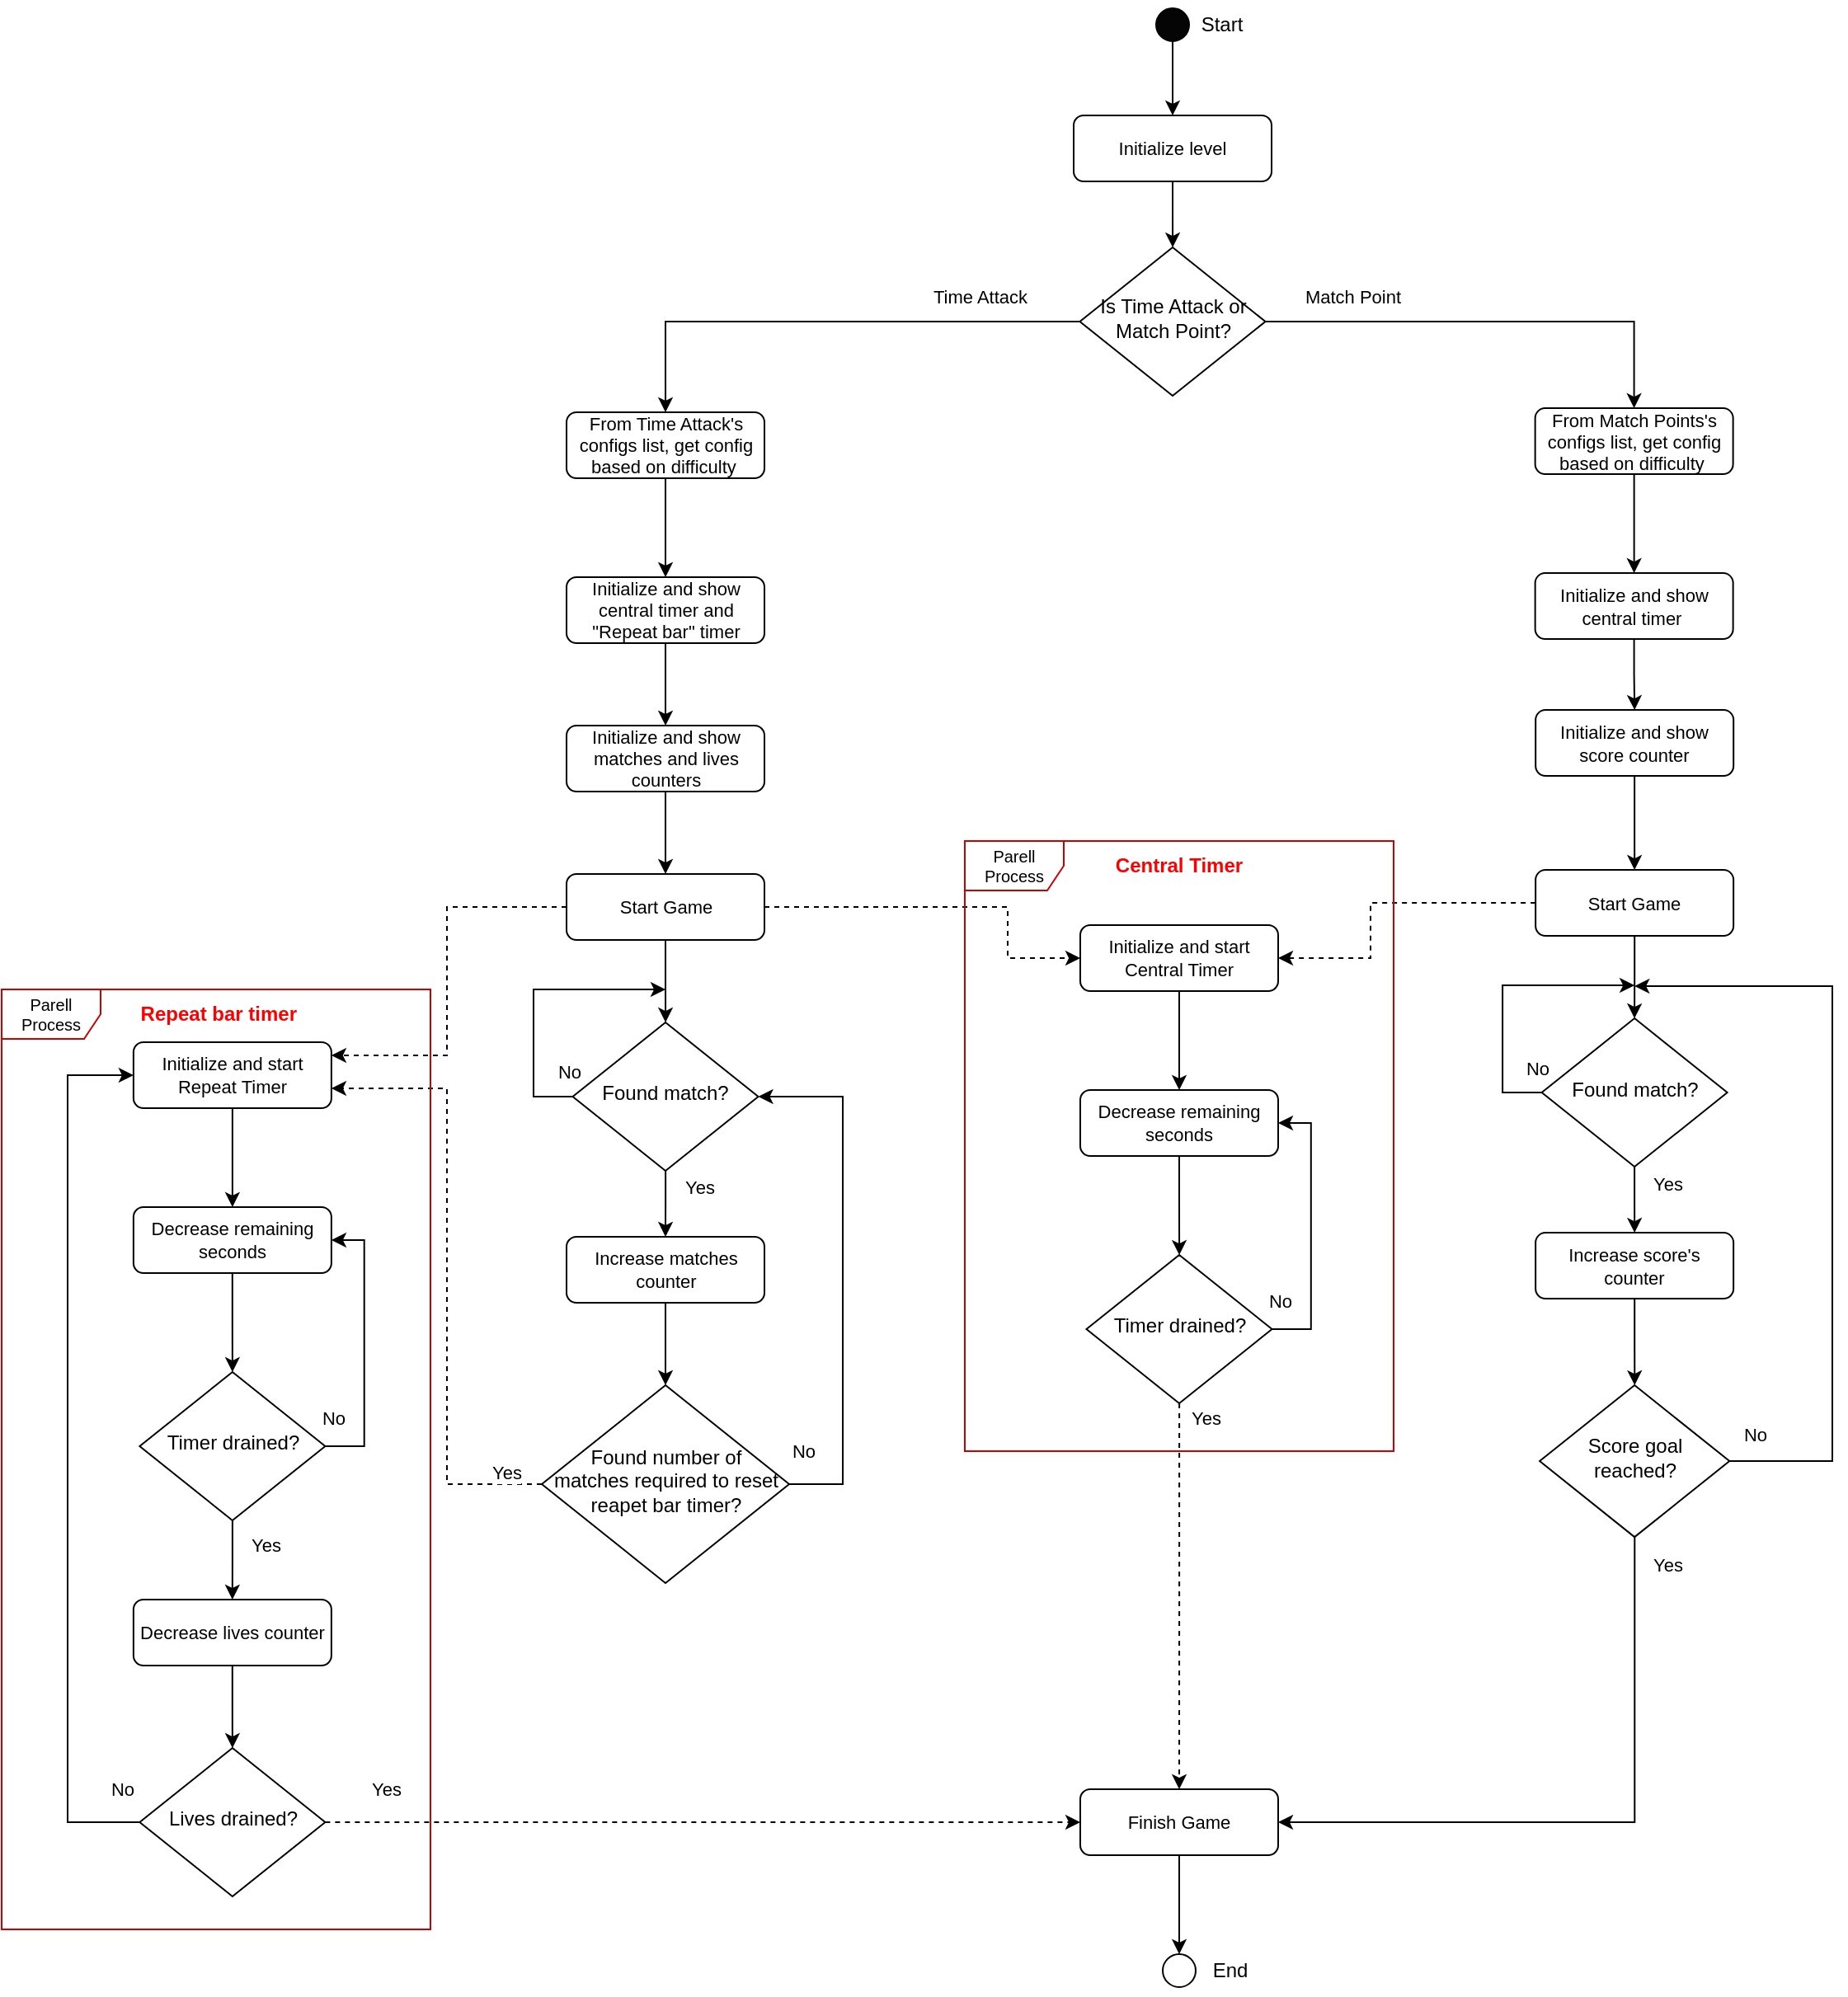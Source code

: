 <mxfile version="22.0.2" type="device">
  <diagram id="C5RBs43oDa-KdzZeNtuy" name="Page-1">
    <mxGraphModel dx="2823" dy="1178" grid="1" gridSize="10" guides="1" tooltips="1" connect="1" arrows="1" fold="1" page="1" pageScale="1" pageWidth="827" pageHeight="1169" math="0" shadow="0">
      <root>
        <mxCell id="WIyWlLk6GJQsqaUBKTNV-0" />
        <mxCell id="WIyWlLk6GJQsqaUBKTNV-1" parent="WIyWlLk6GJQsqaUBKTNV-0" />
        <mxCell id="26w8z32dXa9Xseuw0ZJ2-2" style="edgeStyle=orthogonalEdgeStyle;rounded=0;orthogonalLoop=1;jettySize=auto;html=1;" edge="1" parent="WIyWlLk6GJQsqaUBKTNV-1" source="uvONFodmPM9LEGw2IkII-8" target="26w8z32dXa9Xseuw0ZJ2-0">
          <mxGeometry relative="1" as="geometry" />
        </mxCell>
        <mxCell id="uvONFodmPM9LEGw2IkII-8" value="" style="ellipse;whiteSpace=wrap;html=1;aspect=fixed;fillColor=#050505;fontSize=14;" parent="WIyWlLk6GJQsqaUBKTNV-1" vertex="1">
          <mxGeometry x="410" y="105" width="20" height="20" as="geometry" />
        </mxCell>
        <mxCell id="uvONFodmPM9LEGw2IkII-70" value="Start" style="text;html=1;strokeColor=none;fillColor=none;align=center;verticalAlign=middle;whiteSpace=wrap;rounded=0;" parent="WIyWlLk6GJQsqaUBKTNV-1" vertex="1">
          <mxGeometry x="420" y="100" width="60" height="30" as="geometry" />
        </mxCell>
        <mxCell id="26w8z32dXa9Xseuw0ZJ2-6" style="edgeStyle=orthogonalEdgeStyle;rounded=0;orthogonalLoop=1;jettySize=auto;html=1;" edge="1" parent="WIyWlLk6GJQsqaUBKTNV-1" source="26w8z32dXa9Xseuw0ZJ2-0" target="26w8z32dXa9Xseuw0ZJ2-5">
          <mxGeometry relative="1" as="geometry" />
        </mxCell>
        <mxCell id="26w8z32dXa9Xseuw0ZJ2-0" value="Initialize level" style="rounded=1;whiteSpace=wrap;html=1;fontSize=11;glass=0;strokeWidth=1;shadow=0;" vertex="1" parent="WIyWlLk6GJQsqaUBKTNV-1">
          <mxGeometry x="360" y="170" width="120" height="40" as="geometry" />
        </mxCell>
        <mxCell id="26w8z32dXa9Xseuw0ZJ2-45" style="edgeStyle=orthogonalEdgeStyle;rounded=0;orthogonalLoop=1;jettySize=auto;html=1;entryX=0.5;entryY=0;entryDx=0;entryDy=0;" edge="1" parent="WIyWlLk6GJQsqaUBKTNV-1" source="26w8z32dXa9Xseuw0ZJ2-5" target="26w8z32dXa9Xseuw0ZJ2-9">
          <mxGeometry relative="1" as="geometry" />
        </mxCell>
        <mxCell id="26w8z32dXa9Xseuw0ZJ2-57" value="Time Attack" style="edgeLabel;html=1;align=center;verticalAlign=middle;resizable=0;points=[];" vertex="1" connectable="0" parent="26w8z32dXa9Xseuw0ZJ2-45">
          <mxGeometry x="-0.731" y="-1" relative="1" as="geometry">
            <mxPoint x="-20" y="-14" as="offset" />
          </mxGeometry>
        </mxCell>
        <mxCell id="26w8z32dXa9Xseuw0ZJ2-55" style="edgeStyle=orthogonalEdgeStyle;rounded=0;orthogonalLoop=1;jettySize=auto;html=1;" edge="1" parent="WIyWlLk6GJQsqaUBKTNV-1" source="26w8z32dXa9Xseuw0ZJ2-5" target="26w8z32dXa9Xseuw0ZJ2-51">
          <mxGeometry relative="1" as="geometry">
            <mxPoint x="566.25" y="290" as="sourcePoint" />
          </mxGeometry>
        </mxCell>
        <mxCell id="26w8z32dXa9Xseuw0ZJ2-56" value="Match Point" style="edgeLabel;html=1;align=center;verticalAlign=middle;resizable=0;points=[];" vertex="1" connectable="0" parent="26w8z32dXa9Xseuw0ZJ2-55">
          <mxGeometry x="-0.667" y="1" relative="1" as="geometry">
            <mxPoint x="6" y="-14" as="offset" />
          </mxGeometry>
        </mxCell>
        <mxCell id="26w8z32dXa9Xseuw0ZJ2-5" value="Is Time Attack or Match Point?" style="rhombus;whiteSpace=wrap;html=1;shadow=0;fontFamily=Helvetica;fontSize=12;align=center;strokeWidth=1;spacing=6;spacingTop=-4;verticalAlign=middle;" vertex="1" parent="WIyWlLk6GJQsqaUBKTNV-1">
          <mxGeometry x="363.75" y="250" width="112.5" height="90" as="geometry" />
        </mxCell>
        <mxCell id="26w8z32dXa9Xseuw0ZJ2-47" style="edgeStyle=orthogonalEdgeStyle;rounded=0;orthogonalLoop=1;jettySize=auto;html=1;entryX=0.5;entryY=0;entryDx=0;entryDy=0;" edge="1" parent="WIyWlLk6GJQsqaUBKTNV-1" source="26w8z32dXa9Xseuw0ZJ2-9" target="26w8z32dXa9Xseuw0ZJ2-46">
          <mxGeometry relative="1" as="geometry" />
        </mxCell>
        <mxCell id="26w8z32dXa9Xseuw0ZJ2-9" value="From Time Attack&#39;s configs list, get config based on difficulty&amp;nbsp;" style="rounded=1;whiteSpace=wrap;html=1;fontSize=11;glass=0;strokeWidth=1;shadow=0;" vertex="1" parent="WIyWlLk6GJQsqaUBKTNV-1">
          <mxGeometry x="52.51" y="350" width="120" height="40" as="geometry" />
        </mxCell>
        <mxCell id="26w8z32dXa9Xseuw0ZJ2-49" style="edgeStyle=orthogonalEdgeStyle;rounded=0;orthogonalLoop=1;jettySize=auto;html=1;" edge="1" parent="WIyWlLk6GJQsqaUBKTNV-1" source="26w8z32dXa9Xseuw0ZJ2-46" target="26w8z32dXa9Xseuw0ZJ2-48">
          <mxGeometry relative="1" as="geometry" />
        </mxCell>
        <mxCell id="26w8z32dXa9Xseuw0ZJ2-46" value="Initialize and show central timer and &quot;Repeat bar&quot; timer" style="rounded=1;whiteSpace=wrap;html=1;fontSize=11;glass=0;strokeWidth=1;shadow=0;" vertex="1" parent="WIyWlLk6GJQsqaUBKTNV-1">
          <mxGeometry x="52.51" y="450" width="120" height="40" as="geometry" />
        </mxCell>
        <mxCell id="26w8z32dXa9Xseuw0ZJ2-63" style="edgeStyle=orthogonalEdgeStyle;rounded=0;orthogonalLoop=1;jettySize=auto;html=1;" edge="1" parent="WIyWlLk6GJQsqaUBKTNV-1" source="26w8z32dXa9Xseuw0ZJ2-48" target="26w8z32dXa9Xseuw0ZJ2-59">
          <mxGeometry relative="1" as="geometry" />
        </mxCell>
        <mxCell id="26w8z32dXa9Xseuw0ZJ2-48" value="Initialize and show matches and lives counters" style="rounded=1;whiteSpace=wrap;html=1;fontSize=11;glass=0;strokeWidth=1;shadow=0;" vertex="1" parent="WIyWlLk6GJQsqaUBKTNV-1">
          <mxGeometry x="52.51" y="540" width="120" height="40" as="geometry" />
        </mxCell>
        <mxCell id="26w8z32dXa9Xseuw0ZJ2-50" style="edgeStyle=orthogonalEdgeStyle;rounded=0;orthogonalLoop=1;jettySize=auto;html=1;entryX=0.5;entryY=0;entryDx=0;entryDy=0;" edge="1" parent="WIyWlLk6GJQsqaUBKTNV-1" source="26w8z32dXa9Xseuw0ZJ2-51" target="26w8z32dXa9Xseuw0ZJ2-53">
          <mxGeometry relative="1" as="geometry" />
        </mxCell>
        <mxCell id="26w8z32dXa9Xseuw0ZJ2-51" value="From Match Points&#39;s configs list, get config based on difficulty&amp;nbsp;" style="rounded=1;whiteSpace=wrap;html=1;fontSize=11;glass=0;strokeWidth=1;shadow=0;" vertex="1" parent="WIyWlLk6GJQsqaUBKTNV-1">
          <mxGeometry x="639.82" y="347.54" width="120" height="40" as="geometry" />
        </mxCell>
        <mxCell id="26w8z32dXa9Xseuw0ZJ2-52" style="edgeStyle=orthogonalEdgeStyle;rounded=0;orthogonalLoop=1;jettySize=auto;html=1;" edge="1" parent="WIyWlLk6GJQsqaUBKTNV-1" source="26w8z32dXa9Xseuw0ZJ2-53" target="26w8z32dXa9Xseuw0ZJ2-54">
          <mxGeometry relative="1" as="geometry" />
        </mxCell>
        <mxCell id="26w8z32dXa9Xseuw0ZJ2-53" value="Initialize and show central timer&amp;nbsp;" style="rounded=1;whiteSpace=wrap;html=1;fontSize=11;glass=0;strokeWidth=1;shadow=0;" vertex="1" parent="WIyWlLk6GJQsqaUBKTNV-1">
          <mxGeometry x="639.82" y="447.54" width="120" height="40" as="geometry" />
        </mxCell>
        <mxCell id="26w8z32dXa9Xseuw0ZJ2-130" style="edgeStyle=orthogonalEdgeStyle;rounded=0;orthogonalLoop=1;jettySize=auto;html=1;entryX=0.5;entryY=0;entryDx=0;entryDy=0;" edge="1" parent="WIyWlLk6GJQsqaUBKTNV-1" source="26w8z32dXa9Xseuw0ZJ2-54" target="26w8z32dXa9Xseuw0ZJ2-118">
          <mxGeometry relative="1" as="geometry" />
        </mxCell>
        <mxCell id="26w8z32dXa9Xseuw0ZJ2-54" value="Initialize and show score counter" style="rounded=1;whiteSpace=wrap;html=1;fontSize=11;glass=0;strokeWidth=1;shadow=0;" vertex="1" parent="WIyWlLk6GJQsqaUBKTNV-1">
          <mxGeometry x="640.09" y="530.54" width="120" height="40" as="geometry" />
        </mxCell>
        <mxCell id="26w8z32dXa9Xseuw0ZJ2-65" style="edgeStyle=orthogonalEdgeStyle;rounded=0;orthogonalLoop=1;jettySize=auto;html=1;" edge="1" parent="WIyWlLk6GJQsqaUBKTNV-1" source="26w8z32dXa9Xseuw0ZJ2-59" target="26w8z32dXa9Xseuw0ZJ2-64">
          <mxGeometry relative="1" as="geometry" />
        </mxCell>
        <mxCell id="26w8z32dXa9Xseuw0ZJ2-91" style="edgeStyle=orthogonalEdgeStyle;rounded=0;orthogonalLoop=1;jettySize=auto;html=1;dashed=1;" edge="1" parent="WIyWlLk6GJQsqaUBKTNV-1" source="26w8z32dXa9Xseuw0ZJ2-59" target="26w8z32dXa9Xseuw0ZJ2-80">
          <mxGeometry relative="1" as="geometry">
            <Array as="points">
              <mxPoint x="-20" y="650" />
              <mxPoint x="-20" y="740" />
            </Array>
          </mxGeometry>
        </mxCell>
        <mxCell id="26w8z32dXa9Xseuw0ZJ2-151" style="edgeStyle=orthogonalEdgeStyle;rounded=0;orthogonalLoop=1;jettySize=auto;html=1;dashed=1;" edge="1" parent="WIyWlLk6GJQsqaUBKTNV-1" source="26w8z32dXa9Xseuw0ZJ2-59" target="26w8z32dXa9Xseuw0ZJ2-137">
          <mxGeometry relative="1" as="geometry">
            <Array as="points">
              <mxPoint x="320" y="650" />
              <mxPoint x="320" y="681" />
            </Array>
          </mxGeometry>
        </mxCell>
        <mxCell id="26w8z32dXa9Xseuw0ZJ2-59" value="Start Game" style="rounded=1;whiteSpace=wrap;html=1;fontSize=11;glass=0;strokeWidth=1;shadow=0;" vertex="1" parent="WIyWlLk6GJQsqaUBKTNV-1">
          <mxGeometry x="52.51" y="630" width="120" height="40" as="geometry" />
        </mxCell>
        <mxCell id="26w8z32dXa9Xseuw0ZJ2-66" style="edgeStyle=orthogonalEdgeStyle;rounded=0;orthogonalLoop=1;jettySize=auto;html=1;" edge="1" parent="WIyWlLk6GJQsqaUBKTNV-1" source="26w8z32dXa9Xseuw0ZJ2-64">
          <mxGeometry relative="1" as="geometry">
            <mxPoint x="112.51" y="700" as="targetPoint" />
            <Array as="points">
              <mxPoint x="32.51" y="765" />
              <mxPoint x="32.51" y="700" />
              <mxPoint x="52.51" y="700" />
            </Array>
          </mxGeometry>
        </mxCell>
        <mxCell id="26w8z32dXa9Xseuw0ZJ2-67" value="No" style="edgeLabel;html=1;align=center;verticalAlign=middle;resizable=0;points=[];" vertex="1" connectable="0" parent="26w8z32dXa9Xseuw0ZJ2-66">
          <mxGeometry x="-0.856" y="2" relative="1" as="geometry">
            <mxPoint x="9" y="-17" as="offset" />
          </mxGeometry>
        </mxCell>
        <mxCell id="26w8z32dXa9Xseuw0ZJ2-69" style="edgeStyle=orthogonalEdgeStyle;rounded=0;orthogonalLoop=1;jettySize=auto;html=1;" edge="1" parent="WIyWlLk6GJQsqaUBKTNV-1" source="26w8z32dXa9Xseuw0ZJ2-64" target="26w8z32dXa9Xseuw0ZJ2-68">
          <mxGeometry relative="1" as="geometry" />
        </mxCell>
        <mxCell id="26w8z32dXa9Xseuw0ZJ2-70" value="Yes" style="edgeLabel;html=1;align=center;verticalAlign=middle;resizable=0;points=[];" vertex="1" connectable="0" parent="26w8z32dXa9Xseuw0ZJ2-69">
          <mxGeometry x="-0.498" y="-3" relative="1" as="geometry">
            <mxPoint x="23" as="offset" />
          </mxGeometry>
        </mxCell>
        <mxCell id="26w8z32dXa9Xseuw0ZJ2-64" value="Found match?" style="rhombus;whiteSpace=wrap;html=1;shadow=0;fontFamily=Helvetica;fontSize=12;align=center;strokeWidth=1;spacing=6;spacingTop=-4;verticalAlign=middle;" vertex="1" parent="WIyWlLk6GJQsqaUBKTNV-1">
          <mxGeometry x="56.26" y="720" width="112.5" height="90" as="geometry" />
        </mxCell>
        <mxCell id="26w8z32dXa9Xseuw0ZJ2-72" style="edgeStyle=orthogonalEdgeStyle;rounded=0;orthogonalLoop=1;jettySize=auto;html=1;" edge="1" parent="WIyWlLk6GJQsqaUBKTNV-1" source="26w8z32dXa9Xseuw0ZJ2-68" target="26w8z32dXa9Xseuw0ZJ2-71">
          <mxGeometry relative="1" as="geometry" />
        </mxCell>
        <mxCell id="26w8z32dXa9Xseuw0ZJ2-68" value="Increase matches counter" style="rounded=1;whiteSpace=wrap;html=1;fontSize=11;glass=0;strokeWidth=1;shadow=0;" vertex="1" parent="WIyWlLk6GJQsqaUBKTNV-1">
          <mxGeometry x="52.51" y="850" width="120" height="40" as="geometry" />
        </mxCell>
        <mxCell id="26w8z32dXa9Xseuw0ZJ2-73" style="edgeStyle=orthogonalEdgeStyle;rounded=0;orthogonalLoop=1;jettySize=auto;html=1;" edge="1" parent="WIyWlLk6GJQsqaUBKTNV-1" source="26w8z32dXa9Xseuw0ZJ2-71" target="26w8z32dXa9Xseuw0ZJ2-64">
          <mxGeometry relative="1" as="geometry">
            <mxPoint x="182.51" y="700" as="targetPoint" />
            <Array as="points">
              <mxPoint x="220" y="1000" />
              <mxPoint x="220" y="765" />
            </Array>
          </mxGeometry>
        </mxCell>
        <mxCell id="26w8z32dXa9Xseuw0ZJ2-74" value="No" style="edgeLabel;html=1;align=center;verticalAlign=middle;resizable=0;points=[];" vertex="1" connectable="0" parent="26w8z32dXa9Xseuw0ZJ2-73">
          <mxGeometry x="-0.91" y="-2" relative="1" as="geometry">
            <mxPoint x="-6" y="-22" as="offset" />
          </mxGeometry>
        </mxCell>
        <mxCell id="26w8z32dXa9Xseuw0ZJ2-92" style="edgeStyle=orthogonalEdgeStyle;rounded=0;orthogonalLoop=1;jettySize=auto;html=1;dashed=1;" edge="1" parent="WIyWlLk6GJQsqaUBKTNV-1" source="26w8z32dXa9Xseuw0ZJ2-71" target="26w8z32dXa9Xseuw0ZJ2-80">
          <mxGeometry relative="1" as="geometry">
            <Array as="points">
              <mxPoint x="-20" y="1000" />
              <mxPoint x="-20" y="760" />
            </Array>
          </mxGeometry>
        </mxCell>
        <mxCell id="26w8z32dXa9Xseuw0ZJ2-93" value="Yes" style="edgeLabel;html=1;align=center;verticalAlign=middle;resizable=0;points=[];" vertex="1" connectable="0" parent="26w8z32dXa9Xseuw0ZJ2-92">
          <mxGeometry x="-0.508" y="2" relative="1" as="geometry">
            <mxPoint x="38" y="26" as="offset" />
          </mxGeometry>
        </mxCell>
        <mxCell id="26w8z32dXa9Xseuw0ZJ2-71" value="Found number of matches required to reset reapet bar timer?" style="rhombus;whiteSpace=wrap;html=1;shadow=0;fontFamily=Helvetica;fontSize=12;align=center;strokeWidth=1;spacing=6;spacingTop=-4;verticalAlign=middle;" vertex="1" parent="WIyWlLk6GJQsqaUBKTNV-1">
          <mxGeometry x="37.51" y="940" width="150" height="120" as="geometry" />
        </mxCell>
        <mxCell id="26w8z32dXa9Xseuw0ZJ2-79" value="&lt;font color=&quot;#ff0000&quot;&gt;&lt;b&gt;&amp;nbsp;Repeat bar timer&lt;/b&gt;&lt;/font&gt;" style="text;html=1;strokeColor=none;fillColor=none;align=center;verticalAlign=middle;whiteSpace=wrap;rounded=0;" vertex="1" parent="WIyWlLk6GJQsqaUBKTNV-1">
          <mxGeometry x="-290" y="700" width="260" height="30" as="geometry" />
        </mxCell>
        <mxCell id="26w8z32dXa9Xseuw0ZJ2-87" style="edgeStyle=orthogonalEdgeStyle;rounded=0;orthogonalLoop=1;jettySize=auto;html=1;entryX=0.5;entryY=0;entryDx=0;entryDy=0;" edge="1" parent="WIyWlLk6GJQsqaUBKTNV-1" source="26w8z32dXa9Xseuw0ZJ2-80" target="26w8z32dXa9Xseuw0ZJ2-86">
          <mxGeometry relative="1" as="geometry" />
        </mxCell>
        <mxCell id="26w8z32dXa9Xseuw0ZJ2-80" value="Initialize and start Repeat Timer" style="rounded=1;whiteSpace=wrap;html=1;fontSize=11;glass=0;strokeWidth=1;shadow=0;" vertex="1" parent="WIyWlLk6GJQsqaUBKTNV-1">
          <mxGeometry x="-210.06" y="732" width="120" height="40" as="geometry" />
        </mxCell>
        <mxCell id="26w8z32dXa9Xseuw0ZJ2-94" style="edgeStyle=orthogonalEdgeStyle;rounded=0;orthogonalLoop=1;jettySize=auto;html=1;" edge="1" parent="WIyWlLk6GJQsqaUBKTNV-1" source="26w8z32dXa9Xseuw0ZJ2-82" target="26w8z32dXa9Xseuw0ZJ2-86">
          <mxGeometry relative="1" as="geometry">
            <Array as="points">
              <mxPoint x="-70.14" y="977" />
              <mxPoint x="-70.14" y="852" />
            </Array>
          </mxGeometry>
        </mxCell>
        <mxCell id="26w8z32dXa9Xseuw0ZJ2-95" value="No" style="edgeLabel;html=1;align=center;verticalAlign=middle;resizable=0;points=[];" vertex="1" connectable="0" parent="26w8z32dXa9Xseuw0ZJ2-94">
          <mxGeometry x="-0.759" y="1" relative="1" as="geometry">
            <mxPoint x="-16" y="-16" as="offset" />
          </mxGeometry>
        </mxCell>
        <mxCell id="26w8z32dXa9Xseuw0ZJ2-106" style="edgeStyle=orthogonalEdgeStyle;rounded=0;orthogonalLoop=1;jettySize=auto;html=1;" edge="1" parent="WIyWlLk6GJQsqaUBKTNV-1" source="26w8z32dXa9Xseuw0ZJ2-82" target="26w8z32dXa9Xseuw0ZJ2-105">
          <mxGeometry relative="1" as="geometry" />
        </mxCell>
        <mxCell id="26w8z32dXa9Xseuw0ZJ2-115" value="Yes" style="edgeLabel;html=1;align=center;verticalAlign=middle;resizable=0;points=[];" vertex="1" connectable="0" parent="26w8z32dXa9Xseuw0ZJ2-106">
          <mxGeometry x="-0.388" y="-1" relative="1" as="geometry">
            <mxPoint x="21" as="offset" />
          </mxGeometry>
        </mxCell>
        <mxCell id="26w8z32dXa9Xseuw0ZJ2-82" value="Timer drained?" style="rhombus;whiteSpace=wrap;html=1;shadow=0;fontFamily=Helvetica;fontSize=12;align=center;strokeWidth=1;spacing=6;spacingTop=-4;verticalAlign=middle;" vertex="1" parent="WIyWlLk6GJQsqaUBKTNV-1">
          <mxGeometry x="-206.31" y="932" width="112.5" height="90" as="geometry" />
        </mxCell>
        <mxCell id="26w8z32dXa9Xseuw0ZJ2-88" style="edgeStyle=orthogonalEdgeStyle;rounded=0;orthogonalLoop=1;jettySize=auto;html=1;" edge="1" parent="WIyWlLk6GJQsqaUBKTNV-1" source="26w8z32dXa9Xseuw0ZJ2-86" target="26w8z32dXa9Xseuw0ZJ2-82">
          <mxGeometry relative="1" as="geometry" />
        </mxCell>
        <mxCell id="26w8z32dXa9Xseuw0ZJ2-86" value="Decrease remaining seconds" style="rounded=1;whiteSpace=wrap;html=1;fontSize=11;glass=0;strokeWidth=1;shadow=0;" vertex="1" parent="WIyWlLk6GJQsqaUBKTNV-1">
          <mxGeometry x="-210.06" y="832" width="120" height="40" as="geometry" />
        </mxCell>
        <mxCell id="26w8z32dXa9Xseuw0ZJ2-178" style="edgeStyle=orthogonalEdgeStyle;rounded=0;orthogonalLoop=1;jettySize=auto;html=1;" edge="1" parent="WIyWlLk6GJQsqaUBKTNV-1" source="26w8z32dXa9Xseuw0ZJ2-102" target="26w8z32dXa9Xseuw0ZJ2-175">
          <mxGeometry relative="1" as="geometry" />
        </mxCell>
        <mxCell id="26w8z32dXa9Xseuw0ZJ2-102" value="Finish Game" style="rounded=1;whiteSpace=wrap;html=1;fontSize=11;glass=0;strokeWidth=1;shadow=0;" vertex="1" parent="WIyWlLk6GJQsqaUBKTNV-1">
          <mxGeometry x="364" y="1185" width="120" height="40" as="geometry" />
        </mxCell>
        <mxCell id="26w8z32dXa9Xseuw0ZJ2-108" style="edgeStyle=orthogonalEdgeStyle;rounded=0;orthogonalLoop=1;jettySize=auto;html=1;" edge="1" parent="WIyWlLk6GJQsqaUBKTNV-1" source="26w8z32dXa9Xseuw0ZJ2-105" target="26w8z32dXa9Xseuw0ZJ2-107">
          <mxGeometry relative="1" as="geometry" />
        </mxCell>
        <mxCell id="26w8z32dXa9Xseuw0ZJ2-105" value="Decrease lives counter" style="rounded=1;whiteSpace=wrap;html=1;fontSize=11;glass=0;strokeWidth=1;shadow=0;" vertex="1" parent="WIyWlLk6GJQsqaUBKTNV-1">
          <mxGeometry x="-210.06" y="1070" width="120" height="40" as="geometry" />
        </mxCell>
        <mxCell id="26w8z32dXa9Xseuw0ZJ2-109" style="edgeStyle=orthogonalEdgeStyle;rounded=0;orthogonalLoop=1;jettySize=auto;html=1;entryX=0;entryY=0.5;entryDx=0;entryDy=0;dashed=1;" edge="1" parent="WIyWlLk6GJQsqaUBKTNV-1" source="26w8z32dXa9Xseuw0ZJ2-107" target="26w8z32dXa9Xseuw0ZJ2-102">
          <mxGeometry relative="1" as="geometry" />
        </mxCell>
        <mxCell id="26w8z32dXa9Xseuw0ZJ2-110" value="Yes" style="edgeLabel;html=1;align=center;verticalAlign=middle;resizable=0;points=[];" vertex="1" connectable="0" parent="26w8z32dXa9Xseuw0ZJ2-109">
          <mxGeometry x="-0.655" y="-3" relative="1" as="geometry">
            <mxPoint x="-42" y="-23" as="offset" />
          </mxGeometry>
        </mxCell>
        <mxCell id="26w8z32dXa9Xseuw0ZJ2-111" style="edgeStyle=orthogonalEdgeStyle;rounded=0;orthogonalLoop=1;jettySize=auto;html=1;entryX=0;entryY=0.5;entryDx=0;entryDy=0;" edge="1" parent="WIyWlLk6GJQsqaUBKTNV-1" source="26w8z32dXa9Xseuw0ZJ2-107" target="26w8z32dXa9Xseuw0ZJ2-80">
          <mxGeometry relative="1" as="geometry">
            <Array as="points">
              <mxPoint x="-250.0" y="1205" />
              <mxPoint x="-250.0" y="752" />
            </Array>
          </mxGeometry>
        </mxCell>
        <mxCell id="26w8z32dXa9Xseuw0ZJ2-112" value="No" style="edgeLabel;html=1;align=center;verticalAlign=middle;resizable=0;points=[];" vertex="1" connectable="0" parent="26w8z32dXa9Xseuw0ZJ2-111">
          <mxGeometry x="-0.953" relative="1" as="geometry">
            <mxPoint x="2" y="-20" as="offset" />
          </mxGeometry>
        </mxCell>
        <mxCell id="26w8z32dXa9Xseuw0ZJ2-107" value="Lives drained?" style="rhombus;whiteSpace=wrap;html=1;shadow=0;fontFamily=Helvetica;fontSize=12;align=center;strokeWidth=1;spacing=6;spacingTop=-4;verticalAlign=middle;" vertex="1" parent="WIyWlLk6GJQsqaUBKTNV-1">
          <mxGeometry x="-206.31" y="1160" width="112.5" height="90" as="geometry" />
        </mxCell>
        <mxCell id="26w8z32dXa9Xseuw0ZJ2-114" value="Parell Process" style="shape=umlFrame;whiteSpace=wrap;html=1;pointerEvents=0;fontSize=10;strokeColor=#CC0000;" vertex="1" parent="WIyWlLk6GJQsqaUBKTNV-1">
          <mxGeometry x="-290" y="700" width="260" height="570" as="geometry" />
        </mxCell>
        <mxCell id="26w8z32dXa9Xseuw0ZJ2-117" style="edgeStyle=orthogonalEdgeStyle;rounded=0;orthogonalLoop=1;jettySize=auto;html=1;" edge="1" parent="WIyWlLk6GJQsqaUBKTNV-1" source="26w8z32dXa9Xseuw0ZJ2-118" target="26w8z32dXa9Xseuw0ZJ2-123">
          <mxGeometry relative="1" as="geometry" />
        </mxCell>
        <mxCell id="26w8z32dXa9Xseuw0ZJ2-152" style="edgeStyle=orthogonalEdgeStyle;rounded=0;orthogonalLoop=1;jettySize=auto;html=1;dashed=1;" edge="1" parent="WIyWlLk6GJQsqaUBKTNV-1" source="26w8z32dXa9Xseuw0ZJ2-118" target="26w8z32dXa9Xseuw0ZJ2-137">
          <mxGeometry relative="1" as="geometry">
            <Array as="points">
              <mxPoint x="540" y="647" />
              <mxPoint x="540" y="681" />
            </Array>
          </mxGeometry>
        </mxCell>
        <mxCell id="26w8z32dXa9Xseuw0ZJ2-118" value="Start Game" style="rounded=1;whiteSpace=wrap;html=1;fontSize=11;glass=0;strokeWidth=1;shadow=0;" vertex="1" parent="WIyWlLk6GJQsqaUBKTNV-1">
          <mxGeometry x="640.07" y="627.54" width="120" height="40" as="geometry" />
        </mxCell>
        <mxCell id="26w8z32dXa9Xseuw0ZJ2-119" style="edgeStyle=orthogonalEdgeStyle;rounded=0;orthogonalLoop=1;jettySize=auto;html=1;" edge="1" parent="WIyWlLk6GJQsqaUBKTNV-1" source="26w8z32dXa9Xseuw0ZJ2-123">
          <mxGeometry relative="1" as="geometry">
            <mxPoint x="700.07" y="697.54" as="targetPoint" />
            <Array as="points">
              <mxPoint x="620.07" y="762.54" />
              <mxPoint x="620.07" y="697.54" />
              <mxPoint x="640.07" y="697.54" />
            </Array>
          </mxGeometry>
        </mxCell>
        <mxCell id="26w8z32dXa9Xseuw0ZJ2-120" value="No" style="edgeLabel;html=1;align=center;verticalAlign=middle;resizable=0;points=[];" vertex="1" connectable="0" parent="26w8z32dXa9Xseuw0ZJ2-119">
          <mxGeometry x="-0.856" y="2" relative="1" as="geometry">
            <mxPoint x="9" y="-17" as="offset" />
          </mxGeometry>
        </mxCell>
        <mxCell id="26w8z32dXa9Xseuw0ZJ2-121" style="edgeStyle=orthogonalEdgeStyle;rounded=0;orthogonalLoop=1;jettySize=auto;html=1;" edge="1" parent="WIyWlLk6GJQsqaUBKTNV-1" source="26w8z32dXa9Xseuw0ZJ2-123" target="26w8z32dXa9Xseuw0ZJ2-125">
          <mxGeometry relative="1" as="geometry" />
        </mxCell>
        <mxCell id="26w8z32dXa9Xseuw0ZJ2-122" value="Yes" style="edgeLabel;html=1;align=center;verticalAlign=middle;resizable=0;points=[];" vertex="1" connectable="0" parent="26w8z32dXa9Xseuw0ZJ2-121">
          <mxGeometry x="-0.498" y="-3" relative="1" as="geometry">
            <mxPoint x="23" as="offset" />
          </mxGeometry>
        </mxCell>
        <mxCell id="26w8z32dXa9Xseuw0ZJ2-123" value="Found match?" style="rhombus;whiteSpace=wrap;html=1;shadow=0;fontFamily=Helvetica;fontSize=12;align=center;strokeWidth=1;spacing=6;spacingTop=-4;verticalAlign=middle;" vertex="1" parent="WIyWlLk6GJQsqaUBKTNV-1">
          <mxGeometry x="643.82" y="717.54" width="112.5" height="90" as="geometry" />
        </mxCell>
        <mxCell id="26w8z32dXa9Xseuw0ZJ2-124" style="edgeStyle=orthogonalEdgeStyle;rounded=0;orthogonalLoop=1;jettySize=auto;html=1;" edge="1" parent="WIyWlLk6GJQsqaUBKTNV-1" source="26w8z32dXa9Xseuw0ZJ2-125" target="26w8z32dXa9Xseuw0ZJ2-129">
          <mxGeometry relative="1" as="geometry" />
        </mxCell>
        <mxCell id="26w8z32dXa9Xseuw0ZJ2-125" value="Increase score&#39;s counter" style="rounded=1;whiteSpace=wrap;html=1;fontSize=11;glass=0;strokeWidth=1;shadow=0;" vertex="1" parent="WIyWlLk6GJQsqaUBKTNV-1">
          <mxGeometry x="640.07" y="847.54" width="120" height="40" as="geometry" />
        </mxCell>
        <mxCell id="26w8z32dXa9Xseuw0ZJ2-126" style="edgeStyle=orthogonalEdgeStyle;rounded=0;orthogonalLoop=1;jettySize=auto;html=1;" edge="1" parent="WIyWlLk6GJQsqaUBKTNV-1" source="26w8z32dXa9Xseuw0ZJ2-129">
          <mxGeometry relative="1" as="geometry">
            <mxPoint x="700.07" y="697.54" as="targetPoint" />
            <Array as="points">
              <mxPoint x="820" y="986" />
              <mxPoint x="820" y="698" />
              <mxPoint x="700" y="698" />
            </Array>
          </mxGeometry>
        </mxCell>
        <mxCell id="26w8z32dXa9Xseuw0ZJ2-127" value="No" style="edgeLabel;html=1;align=center;verticalAlign=middle;resizable=0;points=[];" vertex="1" connectable="0" parent="26w8z32dXa9Xseuw0ZJ2-126">
          <mxGeometry x="-0.91" y="-2" relative="1" as="geometry">
            <mxPoint x="-6" y="-18" as="offset" />
          </mxGeometry>
        </mxCell>
        <mxCell id="26w8z32dXa9Xseuw0ZJ2-132" style="edgeStyle=orthogonalEdgeStyle;rounded=0;orthogonalLoop=1;jettySize=auto;html=1;" edge="1" parent="WIyWlLk6GJQsqaUBKTNV-1" source="26w8z32dXa9Xseuw0ZJ2-129" target="26w8z32dXa9Xseuw0ZJ2-102">
          <mxGeometry relative="1" as="geometry">
            <Array as="points">
              <mxPoint x="700" y="1205" />
            </Array>
          </mxGeometry>
        </mxCell>
        <mxCell id="26w8z32dXa9Xseuw0ZJ2-133" value="Yes" style="edgeLabel;html=1;align=center;verticalAlign=middle;resizable=0;points=[];" vertex="1" connectable="0" parent="26w8z32dXa9Xseuw0ZJ2-132">
          <mxGeometry x="-0.725" y="-3" relative="1" as="geometry">
            <mxPoint x="23" y="-37" as="offset" />
          </mxGeometry>
        </mxCell>
        <mxCell id="26w8z32dXa9Xseuw0ZJ2-129" value="Score goal reached?" style="rhombus;whiteSpace=wrap;html=1;shadow=0;fontFamily=Helvetica;fontSize=12;align=center;strokeWidth=1;spacing=6;spacingTop=-4;verticalAlign=middle;" vertex="1" parent="WIyWlLk6GJQsqaUBKTNV-1">
          <mxGeometry x="642.56" y="940" width="115.07" height="92.06" as="geometry" />
        </mxCell>
        <mxCell id="26w8z32dXa9Xseuw0ZJ2-134" value="Parell Process" style="shape=umlFrame;whiteSpace=wrap;html=1;pointerEvents=0;fontSize=10;strokeColor=#CC0000;" vertex="1" parent="WIyWlLk6GJQsqaUBKTNV-1">
          <mxGeometry x="294" y="610" width="260" height="370" as="geometry" />
        </mxCell>
        <mxCell id="26w8z32dXa9Xseuw0ZJ2-135" value="&lt;font color=&quot;#ff0000&quot;&gt;&lt;b&gt;Central Timer&lt;/b&gt;&lt;/font&gt;" style="text;html=1;strokeColor=none;fillColor=none;align=center;verticalAlign=middle;whiteSpace=wrap;rounded=0;" vertex="1" parent="WIyWlLk6GJQsqaUBKTNV-1">
          <mxGeometry x="294" y="610" width="260" height="30" as="geometry" />
        </mxCell>
        <mxCell id="26w8z32dXa9Xseuw0ZJ2-136" style="edgeStyle=orthogonalEdgeStyle;rounded=0;orthogonalLoop=1;jettySize=auto;html=1;entryX=0.5;entryY=0;entryDx=0;entryDy=0;" edge="1" parent="WIyWlLk6GJQsqaUBKTNV-1" source="26w8z32dXa9Xseuw0ZJ2-137" target="26w8z32dXa9Xseuw0ZJ2-144">
          <mxGeometry relative="1" as="geometry" />
        </mxCell>
        <mxCell id="26w8z32dXa9Xseuw0ZJ2-137" value="Initialize and start Central Timer" style="rounded=1;whiteSpace=wrap;html=1;fontSize=11;glass=0;strokeWidth=1;shadow=0;" vertex="1" parent="WIyWlLk6GJQsqaUBKTNV-1">
          <mxGeometry x="364" y="661" width="120" height="40" as="geometry" />
        </mxCell>
        <mxCell id="26w8z32dXa9Xseuw0ZJ2-138" style="edgeStyle=orthogonalEdgeStyle;rounded=0;orthogonalLoop=1;jettySize=auto;html=1;" edge="1" parent="WIyWlLk6GJQsqaUBKTNV-1" source="26w8z32dXa9Xseuw0ZJ2-142" target="26w8z32dXa9Xseuw0ZJ2-144">
          <mxGeometry relative="1" as="geometry">
            <Array as="points">
              <mxPoint x="503.92" y="906" />
              <mxPoint x="503.92" y="781" />
            </Array>
          </mxGeometry>
        </mxCell>
        <mxCell id="26w8z32dXa9Xseuw0ZJ2-139" value="No" style="edgeLabel;html=1;align=center;verticalAlign=middle;resizable=0;points=[];" vertex="1" connectable="0" parent="26w8z32dXa9Xseuw0ZJ2-138">
          <mxGeometry x="-0.759" y="1" relative="1" as="geometry">
            <mxPoint x="-16" y="-16" as="offset" />
          </mxGeometry>
        </mxCell>
        <mxCell id="26w8z32dXa9Xseuw0ZJ2-153" style="edgeStyle=orthogonalEdgeStyle;rounded=0;orthogonalLoop=1;jettySize=auto;html=1;dashed=1;" edge="1" parent="WIyWlLk6GJQsqaUBKTNV-1" source="26w8z32dXa9Xseuw0ZJ2-142" target="26w8z32dXa9Xseuw0ZJ2-102">
          <mxGeometry relative="1" as="geometry" />
        </mxCell>
        <mxCell id="26w8z32dXa9Xseuw0ZJ2-154" value="Yes" style="edgeLabel;html=1;align=center;verticalAlign=middle;resizable=0;points=[];" vertex="1" connectable="0" parent="26w8z32dXa9Xseuw0ZJ2-153">
          <mxGeometry x="0.338" y="1" relative="1" as="geometry">
            <mxPoint x="15" y="-148" as="offset" />
          </mxGeometry>
        </mxCell>
        <mxCell id="26w8z32dXa9Xseuw0ZJ2-142" value="Timer drained?" style="rhombus;whiteSpace=wrap;html=1;shadow=0;fontFamily=Helvetica;fontSize=12;align=center;strokeWidth=1;spacing=6;spacingTop=-4;verticalAlign=middle;" vertex="1" parent="WIyWlLk6GJQsqaUBKTNV-1">
          <mxGeometry x="367.75" y="861" width="112.5" height="90" as="geometry" />
        </mxCell>
        <mxCell id="26w8z32dXa9Xseuw0ZJ2-143" style="edgeStyle=orthogonalEdgeStyle;rounded=0;orthogonalLoop=1;jettySize=auto;html=1;" edge="1" parent="WIyWlLk6GJQsqaUBKTNV-1" source="26w8z32dXa9Xseuw0ZJ2-144" target="26w8z32dXa9Xseuw0ZJ2-142">
          <mxGeometry relative="1" as="geometry" />
        </mxCell>
        <mxCell id="26w8z32dXa9Xseuw0ZJ2-144" value="Decrease remaining seconds" style="rounded=1;whiteSpace=wrap;html=1;fontSize=11;glass=0;strokeWidth=1;shadow=0;" vertex="1" parent="WIyWlLk6GJQsqaUBKTNV-1">
          <mxGeometry x="364" y="761" width="120" height="40" as="geometry" />
        </mxCell>
        <mxCell id="26w8z32dXa9Xseuw0ZJ2-175" value="" style="ellipse;whiteSpace=wrap;html=1;aspect=fixed;fillColor=#FFFFFF;fontSize=14;" vertex="1" parent="WIyWlLk6GJQsqaUBKTNV-1">
          <mxGeometry x="414" y="1285" width="20" height="20" as="geometry" />
        </mxCell>
        <mxCell id="26w8z32dXa9Xseuw0ZJ2-176" value="End" style="text;html=1;strokeColor=none;fillColor=none;align=center;verticalAlign=middle;whiteSpace=wrap;rounded=0;" vertex="1" parent="WIyWlLk6GJQsqaUBKTNV-1">
          <mxGeometry x="425" y="1280" width="60" height="30" as="geometry" />
        </mxCell>
      </root>
    </mxGraphModel>
  </diagram>
</mxfile>
